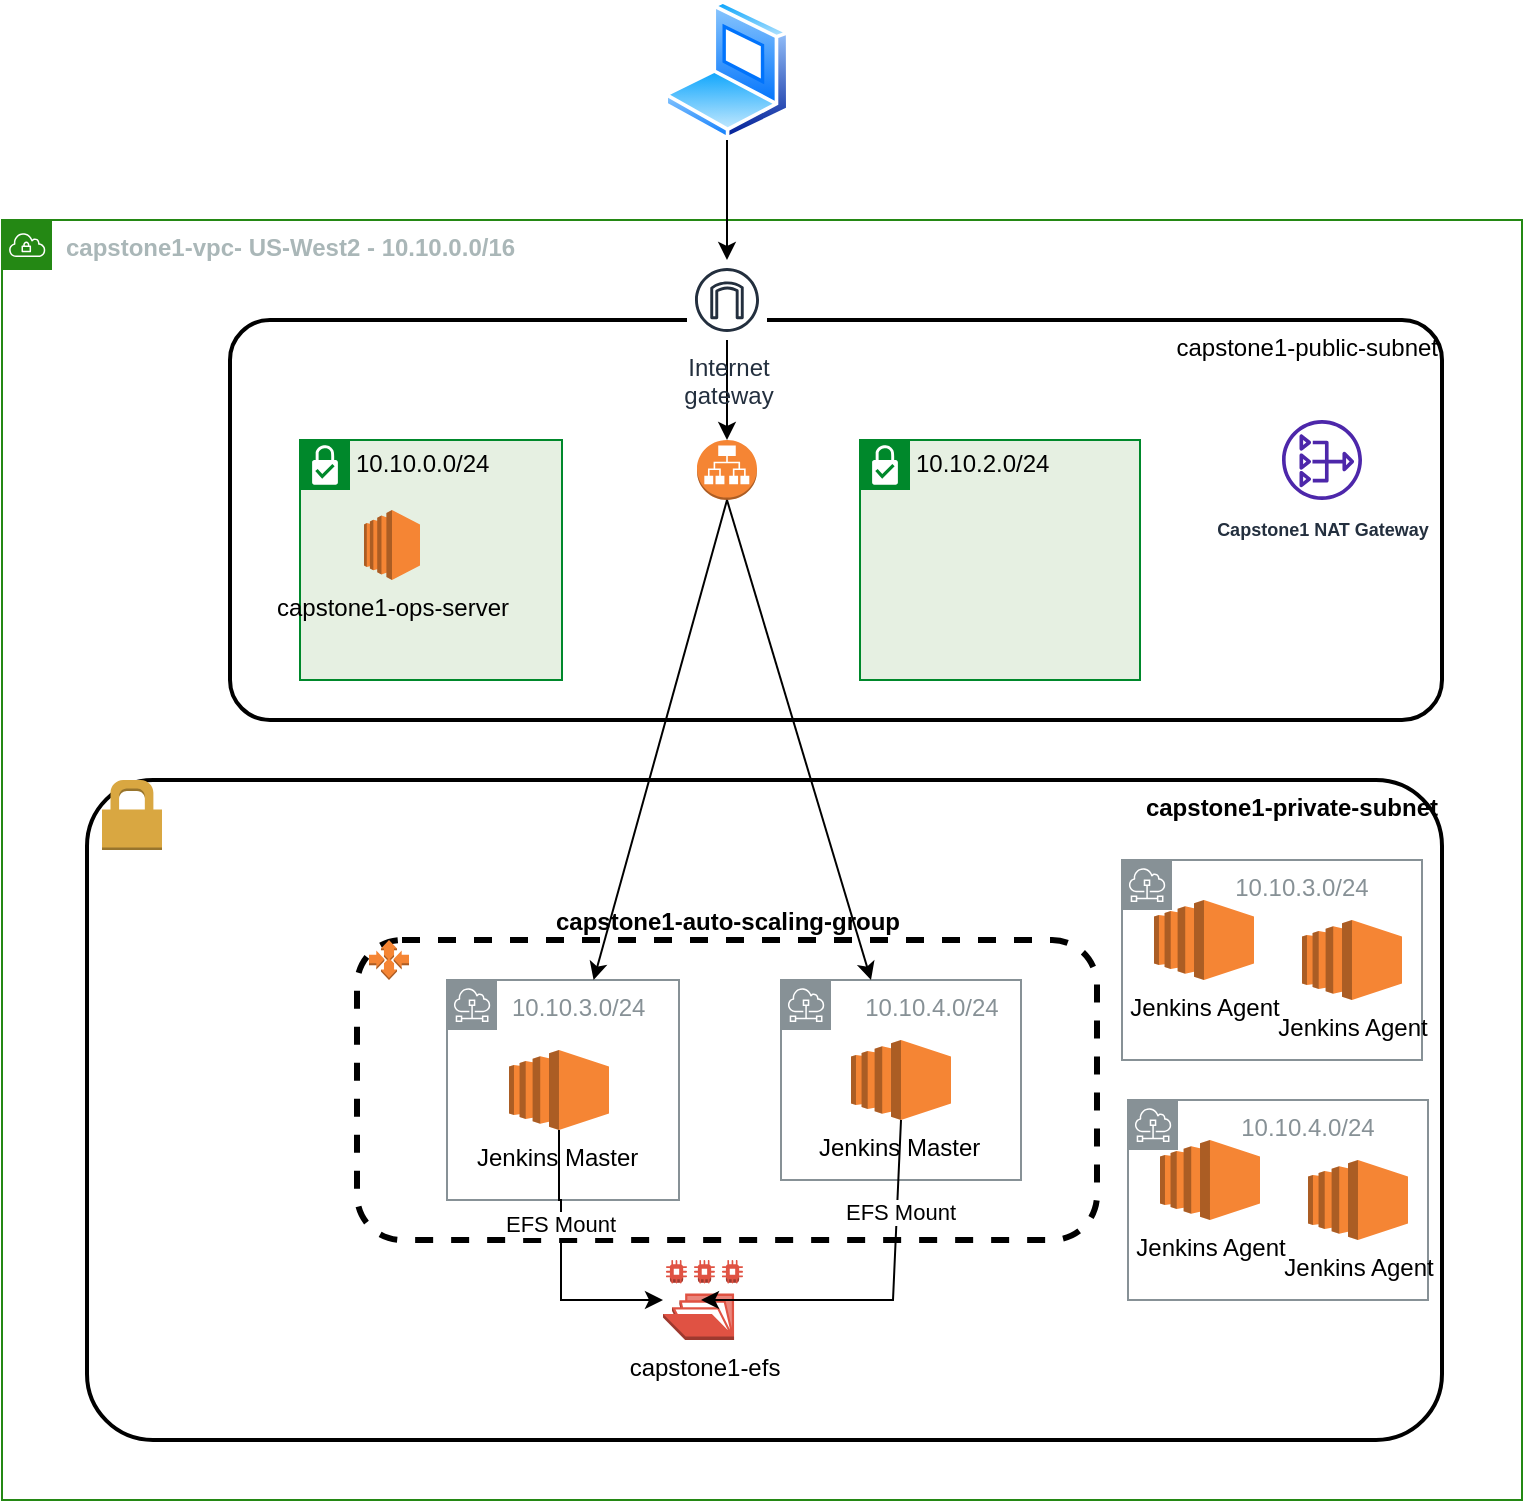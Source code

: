 <mxfile version="21.7.2" type="github">
  <diagram name="Page-1" id="9DBywN9aCltzqQnz2_Jm">
    <mxGraphModel dx="1434" dy="816" grid="1" gridSize="10" guides="1" tooltips="1" connect="1" arrows="1" fold="1" page="1" pageScale="1" pageWidth="850" pageHeight="1100" math="0" shadow="0">
      <root>
        <mxCell id="0" />
        <mxCell id="1" parent="0" />
        <mxCell id="7cC2A6puHsXFScCiI9hC-2" value="&lt;b&gt;capstone1-vpc- US-West2 -&amp;nbsp;10.10.0.0/16&lt;/b&gt;" style="points=[[0,0],[0.25,0],[0.5,0],[0.75,0],[1,0],[1,0.25],[1,0.5],[1,0.75],[1,1],[0.75,1],[0.5,1],[0.25,1],[0,1],[0,0.75],[0,0.5],[0,0.25]];outlineConnect=0;gradientColor=none;html=1;whiteSpace=wrap;fontSize=12;fontStyle=0;container=1;pointerEvents=0;collapsible=0;recursiveResize=0;shape=mxgraph.aws4.group;grIcon=mxgraph.aws4.group_vpc;strokeColor=#248814;fillColor=none;verticalAlign=top;align=left;spacingLeft=30;fontColor=#AAB7B8;dashed=0;" vertex="1" parent="1">
          <mxGeometry x="40" y="120" width="760" height="640" as="geometry" />
        </mxCell>
        <mxCell id="7cC2A6puHsXFScCiI9hC-11" value="capstone1-private-subnet" style="rounded=1;arcSize=10;dashed=0;fillColor=none;gradientColor=none;strokeWidth=2;align=right;verticalAlign=top;fontStyle=1" vertex="1" parent="7cC2A6puHsXFScCiI9hC-2">
          <mxGeometry x="42.5" y="280" width="677.5" height="330" as="geometry" />
        </mxCell>
        <mxCell id="7cC2A6puHsXFScCiI9hC-12" value="" style="dashed=0;html=1;shape=mxgraph.aws3.permissions;fillColor=#D9A741;gradientColor=none;dashed=0;" vertex="1" parent="7cC2A6puHsXFScCiI9hC-2">
          <mxGeometry x="50" y="280" width="30" height="35" as="geometry" />
        </mxCell>
        <mxCell id="7cC2A6puHsXFScCiI9hC-15" value="capstone1-public-subnet" style="rounded=1;arcSize=10;dashed=0;fillColor=none;gradientColor=none;strokeWidth=2;align=right;verticalAlign=top;" vertex="1" parent="7cC2A6puHsXFScCiI9hC-2">
          <mxGeometry x="114" y="50" width="606" height="200" as="geometry" />
        </mxCell>
        <mxCell id="7cC2A6puHsXFScCiI9hC-18" value="10.10.0.0/24" style="shape=mxgraph.ibm.box;prType=subnet;fontStyle=0;verticalAlign=top;align=left;spacingLeft=32;spacingTop=4;fillColor=#E6F0E2;rounded=0;whiteSpace=wrap;html=1;strokeColor=#00882B;strokeWidth=1;dashed=0;container=1;spacing=-4;collapsible=0;expand=0;recursiveResize=0;" vertex="1" parent="7cC2A6puHsXFScCiI9hC-2">
          <mxGeometry x="149" y="110" width="131" height="120" as="geometry" />
        </mxCell>
        <mxCell id="7cC2A6puHsXFScCiI9hC-52" value="capstone1-ops-server" style="outlineConnect=0;dashed=0;verticalLabelPosition=bottom;verticalAlign=top;align=center;html=1;shape=mxgraph.aws3.ec2;fillColor=#F58534;gradientColor=none;" vertex="1" parent="7cC2A6puHsXFScCiI9hC-18">
          <mxGeometry x="32" y="35" width="28" height="35" as="geometry" />
        </mxCell>
        <mxCell id="7cC2A6puHsXFScCiI9hC-19" value="10.10.2.0/24" style="shape=mxgraph.ibm.box;prType=subnet;fontStyle=0;verticalAlign=top;align=left;spacingLeft=32;spacingTop=4;fillColor=#E6F0E2;rounded=0;whiteSpace=wrap;html=1;strokeColor=#00882B;strokeWidth=1;dashed=0;container=1;spacing=-4;collapsible=0;expand=0;recursiveResize=0;" vertex="1" parent="7cC2A6puHsXFScCiI9hC-2">
          <mxGeometry x="429" y="110" width="140" height="120" as="geometry" />
        </mxCell>
        <mxCell id="7cC2A6puHsXFScCiI9hC-20" value="&lt;b&gt;capstone1-auto-scaling-group&lt;/b&gt;" style="rounded=1;whiteSpace=wrap;html=1;dashed=1;strokeWidth=3;align=center;labelPosition=center;verticalLabelPosition=top;verticalAlign=bottom;" vertex="1" parent="7cC2A6puHsXFScCiI9hC-2">
          <mxGeometry x="177.5" y="360" width="370" height="150" as="geometry" />
        </mxCell>
        <mxCell id="7cC2A6puHsXFScCiI9hC-14" value="10.10.3.0/24" style="sketch=0;outlineConnect=0;gradientColor=none;html=1;whiteSpace=wrap;fontSize=12;fontStyle=0;shape=mxgraph.aws4.group;grIcon=mxgraph.aws4.group_subnet;strokeColor=#879196;fillColor=none;verticalAlign=top;align=left;spacingLeft=30;fontColor=#879196;dashed=0;" vertex="1" parent="7cC2A6puHsXFScCiI9hC-2">
          <mxGeometry x="222.5" y="380" width="116" height="110" as="geometry" />
        </mxCell>
        <mxCell id="7cC2A6puHsXFScCiI9hC-13" value="10.10.4.0/24" style="sketch=0;outlineConnect=0;gradientColor=none;html=1;whiteSpace=wrap;fontSize=12;fontStyle=0;shape=mxgraph.aws4.group;grIcon=mxgraph.aws4.group_subnet;strokeColor=#879196;fillColor=none;verticalAlign=top;align=center;spacingLeft=30;fontColor=#879196;dashed=0;" vertex="1" parent="7cC2A6puHsXFScCiI9hC-2">
          <mxGeometry x="389.5" y="380" width="120" height="100" as="geometry" />
        </mxCell>
        <mxCell id="7cC2A6puHsXFScCiI9hC-21" value="capstone1-efs" style="outlineConnect=0;dashed=0;verticalLabelPosition=bottom;verticalAlign=top;align=center;html=1;shape=mxgraph.aws3.efs_share;fillColor=#E05243;gradientColor=none;" vertex="1" parent="7cC2A6puHsXFScCiI9hC-2">
          <mxGeometry x="330.5" y="520" width="40" height="40" as="geometry" />
        </mxCell>
        <mxCell id="7cC2A6puHsXFScCiI9hC-32" value="" style="edgeStyle=orthogonalEdgeStyle;rounded=0;orthogonalLoop=1;jettySize=auto;html=1;" edge="1" parent="7cC2A6puHsXFScCiI9hC-2" source="7cC2A6puHsXFScCiI9hC-30" target="7cC2A6puHsXFScCiI9hC-21">
          <mxGeometry relative="1" as="geometry">
            <mxPoint x="278.5" y="535" as="targetPoint" />
            <Array as="points">
              <mxPoint x="278.5" y="490" />
              <mxPoint x="279.5" y="490" />
              <mxPoint x="279.5" y="540" />
            </Array>
          </mxGeometry>
        </mxCell>
        <mxCell id="7cC2A6puHsXFScCiI9hC-39" value="EFS Mount" style="edgeLabel;html=1;align=center;verticalAlign=middle;resizable=0;points=[];" vertex="1" connectable="0" parent="7cC2A6puHsXFScCiI9hC-32">
          <mxGeometry x="-0.299" y="-1" relative="1" as="geometry">
            <mxPoint as="offset" />
          </mxGeometry>
        </mxCell>
        <mxCell id="7cC2A6puHsXFScCiI9hC-30" value="Jenkins Master&amp;nbsp;" style="outlineConnect=0;dashed=0;verticalLabelPosition=bottom;verticalAlign=top;align=center;html=1;shape=mxgraph.aws3.ec2;fillColor=#F58534;gradientColor=none;" vertex="1" parent="7cC2A6puHsXFScCiI9hC-2">
          <mxGeometry x="253.5" y="415" width="50" height="40" as="geometry" />
        </mxCell>
        <mxCell id="7cC2A6puHsXFScCiI9hC-33" value="Jenkins Master&amp;nbsp;" style="outlineConnect=0;dashed=0;verticalLabelPosition=bottom;verticalAlign=top;align=center;html=1;shape=mxgraph.aws3.ec2;fillColor=#F58534;gradientColor=none;" vertex="1" parent="7cC2A6puHsXFScCiI9hC-2">
          <mxGeometry x="424.5" y="410" width="50" height="40" as="geometry" />
        </mxCell>
        <mxCell id="7cC2A6puHsXFScCiI9hC-37" value="" style="endArrow=classic;html=1;rounded=0;exitX=0.5;exitY=1;exitDx=0;exitDy=0;exitPerimeter=0;" edge="1" parent="7cC2A6puHsXFScCiI9hC-2" source="7cC2A6puHsXFScCiI9hC-33">
          <mxGeometry width="50" height="50" relative="1" as="geometry">
            <mxPoint x="455.5" y="460" as="sourcePoint" />
            <mxPoint x="349.5" y="540" as="targetPoint" />
            <Array as="points">
              <mxPoint x="445.5" y="540" />
            </Array>
          </mxGeometry>
        </mxCell>
        <mxCell id="7cC2A6puHsXFScCiI9hC-38" value="EFS Mount" style="edgeLabel;html=1;align=center;verticalAlign=middle;resizable=0;points=[];" vertex="1" connectable="0" parent="7cC2A6puHsXFScCiI9hC-37">
          <mxGeometry x="-0.506" y="1" relative="1" as="geometry">
            <mxPoint as="offset" />
          </mxGeometry>
        </mxCell>
        <mxCell id="7cC2A6puHsXFScCiI9hC-50" value="" style="outlineConnect=0;dashed=0;verticalLabelPosition=bottom;verticalAlign=top;align=center;html=1;shape=mxgraph.aws3.auto_scaling;fillColor=#F58534;gradientColor=none;" vertex="1" parent="7cC2A6puHsXFScCiI9hC-2">
          <mxGeometry x="183.5" y="360" width="20" height="20" as="geometry" />
        </mxCell>
        <mxCell id="7cC2A6puHsXFScCiI9hC-51" value="" style="outlineConnect=0;dashed=0;verticalLabelPosition=bottom;verticalAlign=top;align=center;html=1;shape=mxgraph.aws3.application_load_balancer;fillColor=#F58534;gradientColor=none;" vertex="1" parent="7cC2A6puHsXFScCiI9hC-2">
          <mxGeometry x="347.5" y="110" width="30" height="30" as="geometry" />
        </mxCell>
        <mxCell id="7cC2A6puHsXFScCiI9hC-61" value="&lt;font style=&quot;font-size: 9px;&quot;&gt;&lt;b&gt;Capstone1 NAT Gateway&lt;/b&gt;&lt;/font&gt;" style="sketch=0;outlineConnect=0;fontColor=#232F3E;gradientColor=none;fillColor=#4D27AA;strokeColor=none;dashed=0;verticalLabelPosition=bottom;verticalAlign=top;align=center;html=1;fontSize=12;fontStyle=0;aspect=fixed;pointerEvents=1;shape=mxgraph.aws4.nat_gateway;" vertex="1" parent="7cC2A6puHsXFScCiI9hC-2">
          <mxGeometry x="640" y="100" width="40" height="40" as="geometry" />
        </mxCell>
        <mxCell id="7cC2A6puHsXFScCiI9hC-68" value="" style="endArrow=classic;html=1;rounded=0;exitX=0.5;exitY=1;exitDx=0;exitDy=0;exitPerimeter=0;" edge="1" parent="7cC2A6puHsXFScCiI9hC-2" source="7cC2A6puHsXFScCiI9hC-51" target="7cC2A6puHsXFScCiI9hC-13">
          <mxGeometry width="50" height="50" relative="1" as="geometry">
            <mxPoint x="550" y="390" as="sourcePoint" />
            <mxPoint x="600" y="340" as="targetPoint" />
          </mxGeometry>
        </mxCell>
        <mxCell id="7cC2A6puHsXFScCiI9hC-69" value="" style="endArrow=classic;html=1;rounded=0;exitX=0.5;exitY=1;exitDx=0;exitDy=0;exitPerimeter=0;" edge="1" parent="7cC2A6puHsXFScCiI9hC-2" source="7cC2A6puHsXFScCiI9hC-51" target="7cC2A6puHsXFScCiI9hC-14">
          <mxGeometry width="50" height="50" relative="1" as="geometry">
            <mxPoint x="373" y="150" as="sourcePoint" />
            <mxPoint x="454" y="420" as="targetPoint" />
          </mxGeometry>
        </mxCell>
        <mxCell id="7cC2A6puHsXFScCiI9hC-23" value="10.10.3.0/24" style="sketch=0;outlineConnect=0;gradientColor=none;html=1;whiteSpace=wrap;fontSize=12;fontStyle=0;shape=mxgraph.aws4.group;grIcon=mxgraph.aws4.group_subnet;strokeColor=#879196;fillColor=none;verticalAlign=top;align=center;spacingLeft=30;fontColor=#879196;dashed=0;" vertex="1" parent="7cC2A6puHsXFScCiI9hC-2">
          <mxGeometry x="560" y="320" width="150" height="100" as="geometry" />
        </mxCell>
        <mxCell id="7cC2A6puHsXFScCiI9hC-25" value="Jenkins Agent" style="outlineConnect=0;dashed=0;verticalLabelPosition=bottom;verticalAlign=top;align=center;html=1;shape=mxgraph.aws3.ec2;fillColor=#F58534;gradientColor=none;" vertex="1" parent="7cC2A6puHsXFScCiI9hC-2">
          <mxGeometry x="576" y="340" width="50" height="40" as="geometry" />
        </mxCell>
        <mxCell id="7cC2A6puHsXFScCiI9hC-28" value="Jenkins Agent" style="outlineConnect=0;dashed=0;verticalLabelPosition=bottom;verticalAlign=top;align=center;html=1;shape=mxgraph.aws3.ec2;fillColor=#F58534;gradientColor=none;" vertex="1" parent="7cC2A6puHsXFScCiI9hC-2">
          <mxGeometry x="650" y="350" width="50" height="40" as="geometry" />
        </mxCell>
        <mxCell id="7cC2A6puHsXFScCiI9hC-54" style="edgeStyle=orthogonalEdgeStyle;rounded=0;orthogonalLoop=1;jettySize=auto;html=1;exitX=0.5;exitY=1;exitDx=0;exitDy=0;" edge="1" parent="1" source="7cC2A6puHsXFScCiI9hC-62" target="7cC2A6puHsXFScCiI9hC-51">
          <mxGeometry relative="1" as="geometry" />
        </mxCell>
        <mxCell id="7cC2A6puHsXFScCiI9hC-4" value="" style="image;aspect=fixed;perimeter=ellipsePerimeter;html=1;align=center;shadow=0;dashed=0;spacingTop=3;image=img/lib/active_directory/laptop_client.svg;" vertex="1" parent="1">
          <mxGeometry x="371" y="10" width="63" height="70" as="geometry" />
        </mxCell>
        <mxCell id="7cC2A6puHsXFScCiI9hC-66" value="" style="edgeStyle=orthogonalEdgeStyle;rounded=0;orthogonalLoop=1;jettySize=auto;html=1;exitX=0.5;exitY=1;exitDx=0;exitDy=0;" edge="1" parent="1" source="7cC2A6puHsXFScCiI9hC-4" target="7cC2A6puHsXFScCiI9hC-62">
          <mxGeometry relative="1" as="geometry">
            <mxPoint x="403" y="60" as="sourcePoint" />
            <mxPoint x="403" y="230" as="targetPoint" />
          </mxGeometry>
        </mxCell>
        <mxCell id="7cC2A6puHsXFScCiI9hC-62" value="Internet&#xa;gateway" style="sketch=0;outlineConnect=0;fontColor=#232F3E;gradientColor=none;strokeColor=#232F3E;fillColor=#ffffff;dashed=0;verticalLabelPosition=bottom;verticalAlign=top;align=center;html=1;fontSize=12;fontStyle=0;aspect=fixed;shape=mxgraph.aws4.resourceIcon;resIcon=mxgraph.aws4.internet_gateway;" vertex="1" parent="1">
          <mxGeometry x="382.5" y="140" width="40" height="40" as="geometry" />
        </mxCell>
        <mxCell id="7cC2A6puHsXFScCiI9hC-70" value="10.10.4.0/24" style="sketch=0;outlineConnect=0;gradientColor=none;html=1;whiteSpace=wrap;fontSize=12;fontStyle=0;shape=mxgraph.aws4.group;grIcon=mxgraph.aws4.group_subnet;strokeColor=#879196;fillColor=none;verticalAlign=top;align=center;spacingLeft=30;fontColor=#879196;dashed=0;" vertex="1" parent="1">
          <mxGeometry x="603" y="560" width="150" height="100" as="geometry" />
        </mxCell>
        <mxCell id="7cC2A6puHsXFScCiI9hC-71" value="Jenkins Agent" style="outlineConnect=0;dashed=0;verticalLabelPosition=bottom;verticalAlign=top;align=center;html=1;shape=mxgraph.aws3.ec2;fillColor=#F58534;gradientColor=none;" vertex="1" parent="1">
          <mxGeometry x="619" y="580" width="50" height="40" as="geometry" />
        </mxCell>
        <mxCell id="7cC2A6puHsXFScCiI9hC-72" value="Jenkins Agent" style="outlineConnect=0;dashed=0;verticalLabelPosition=bottom;verticalAlign=top;align=center;html=1;shape=mxgraph.aws3.ec2;fillColor=#F58534;gradientColor=none;" vertex="1" parent="1">
          <mxGeometry x="693" y="590" width="50" height="40" as="geometry" />
        </mxCell>
      </root>
    </mxGraphModel>
  </diagram>
</mxfile>
